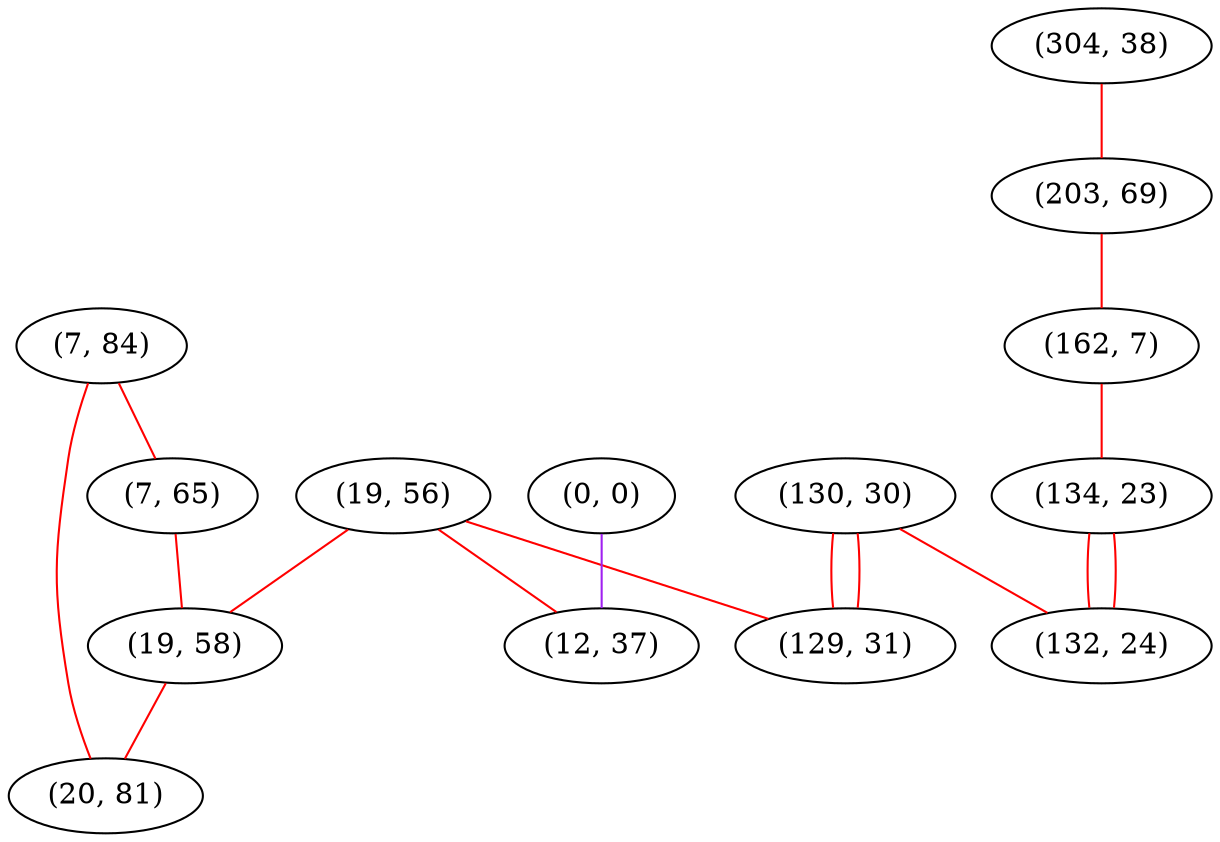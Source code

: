 graph "" {
"(7, 84)";
"(19, 56)";
"(304, 38)";
"(0, 0)";
"(7, 65)";
"(19, 58)";
"(130, 30)";
"(203, 69)";
"(12, 37)";
"(162, 7)";
"(134, 23)";
"(132, 24)";
"(20, 81)";
"(129, 31)";
"(7, 84)" -- "(20, 81)"  [color=red, key=0, weight=1];
"(7, 84)" -- "(7, 65)"  [color=red, key=0, weight=1];
"(19, 56)" -- "(12, 37)"  [color=red, key=0, weight=1];
"(19, 56)" -- "(19, 58)"  [color=red, key=0, weight=1];
"(19, 56)" -- "(129, 31)"  [color=red, key=0, weight=1];
"(304, 38)" -- "(203, 69)"  [color=red, key=0, weight=1];
"(0, 0)" -- "(12, 37)"  [color=purple, key=0, weight=4];
"(7, 65)" -- "(19, 58)"  [color=red, key=0, weight=1];
"(19, 58)" -- "(20, 81)"  [color=red, key=0, weight=1];
"(130, 30)" -- "(132, 24)"  [color=red, key=0, weight=1];
"(130, 30)" -- "(129, 31)"  [color=red, key=0, weight=1];
"(130, 30)" -- "(129, 31)"  [color=red, key=1, weight=1];
"(203, 69)" -- "(162, 7)"  [color=red, key=0, weight=1];
"(162, 7)" -- "(134, 23)"  [color=red, key=0, weight=1];
"(134, 23)" -- "(132, 24)"  [color=red, key=0, weight=1];
"(134, 23)" -- "(132, 24)"  [color=red, key=1, weight=1];
}
